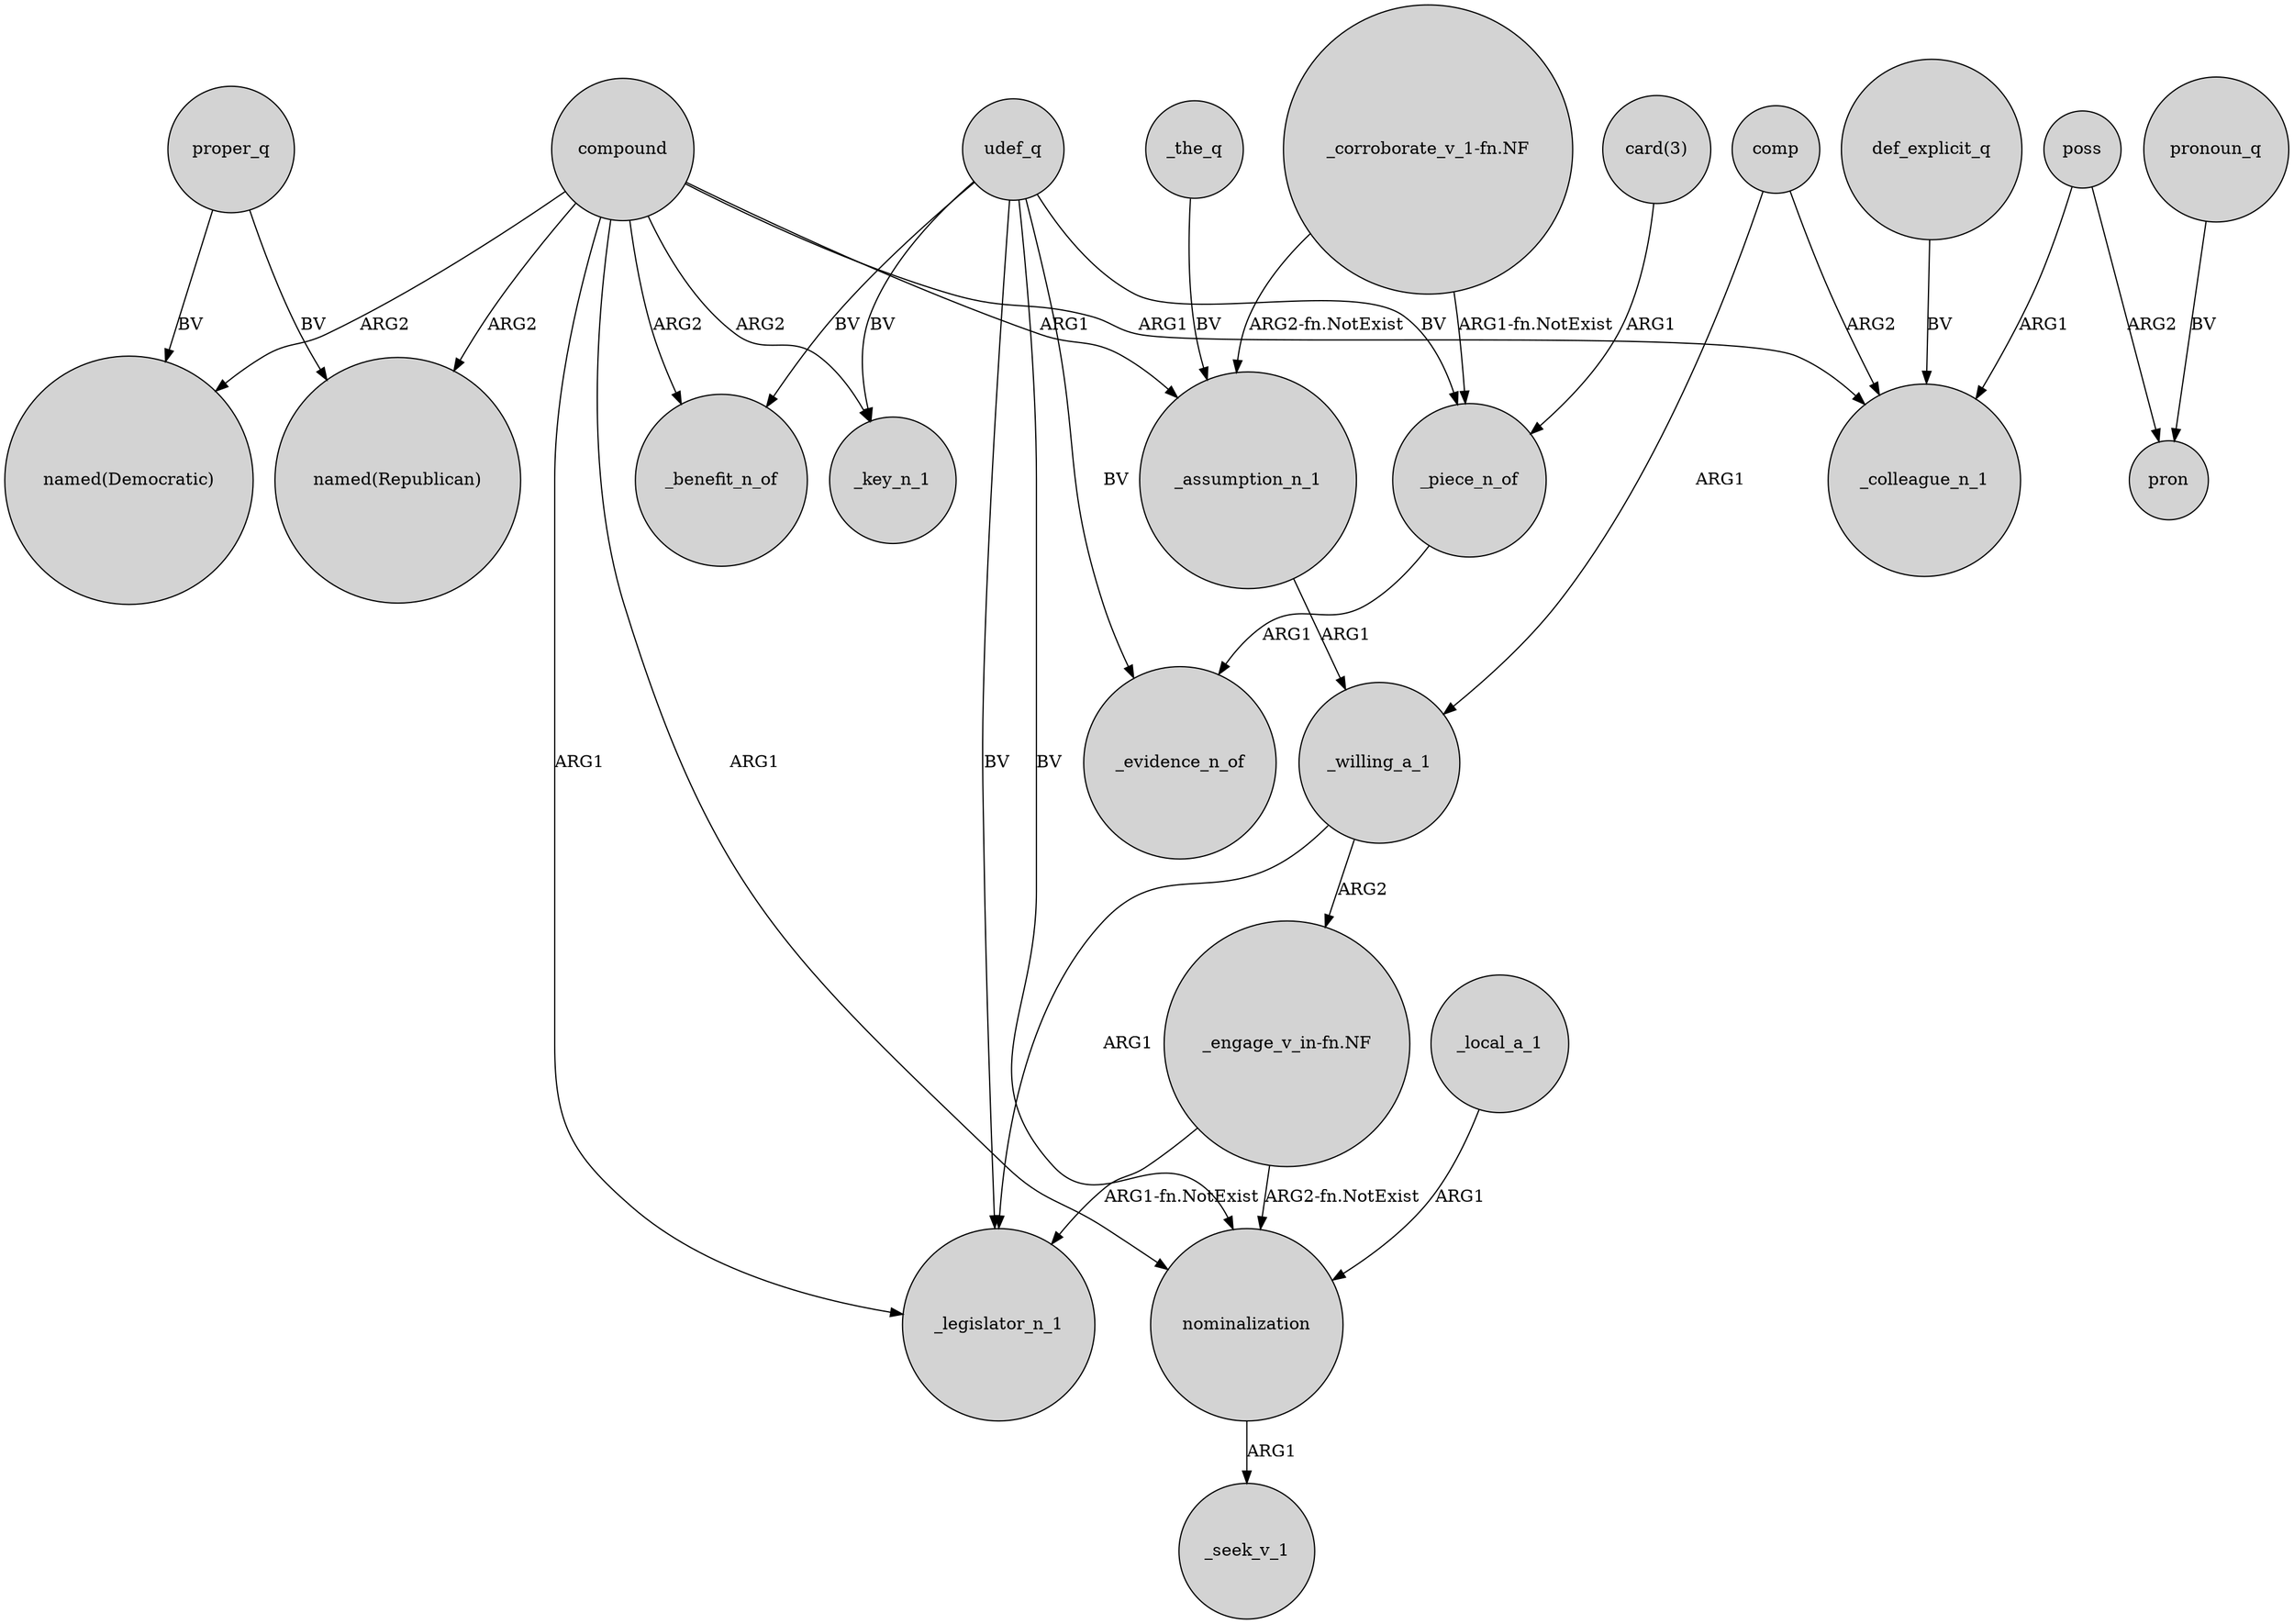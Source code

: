 digraph {
	node [shape=circle style=filled]
	compound -> "named(Republican)" [label=ARG2]
	_willing_a_1 -> "_engage_v_in-fn.NF" [label=ARG2]
	compound -> _key_n_1 [label=ARG2]
	poss -> pron [label=ARG2]
	compound -> _assumption_n_1 [label=ARG1]
	udef_q -> _key_n_1 [label=BV]
	"_engage_v_in-fn.NF" -> nominalization [label="ARG2-fn.NotExist"]
	compound -> _colleague_n_1 [label=ARG1]
	_local_a_1 -> nominalization [label=ARG1]
	udef_q -> _legislator_n_1 [label=BV]
	compound -> _legislator_n_1 [label=ARG1]
	comp -> _colleague_n_1 [label=ARG2]
	proper_q -> "named(Democratic)" [label=BV]
	comp -> _willing_a_1 [label=ARG1]
	udef_q -> _evidence_n_of [label=BV]
	poss -> _colleague_n_1 [label=ARG1]
	_the_q -> _assumption_n_1 [label=BV]
	def_explicit_q -> _colleague_n_1 [label=BV]
	udef_q -> _piece_n_of [label=BV]
	proper_q -> "named(Republican)" [label=BV]
	pronoun_q -> pron [label=BV]
	compound -> "named(Democratic)" [label=ARG2]
	nominalization -> _seek_v_1 [label=ARG1]
	_assumption_n_1 -> _willing_a_1 [label=ARG1]
	_willing_a_1 -> _legislator_n_1 [label=ARG1]
	"card(3)" -> _piece_n_of [label=ARG1]
	compound -> _benefit_n_of [label=ARG2]
	"_corroborate_v_1-fn.NF" -> _assumption_n_1 [label="ARG2-fn.NotExist"]
	udef_q -> nominalization [label=BV]
	"_engage_v_in-fn.NF" -> _legislator_n_1 [label="ARG1-fn.NotExist"]
	_piece_n_of -> _evidence_n_of [label=ARG1]
	compound -> nominalization [label=ARG1]
	udef_q -> _benefit_n_of [label=BV]
	"_corroborate_v_1-fn.NF" -> _piece_n_of [label="ARG1-fn.NotExist"]
}
